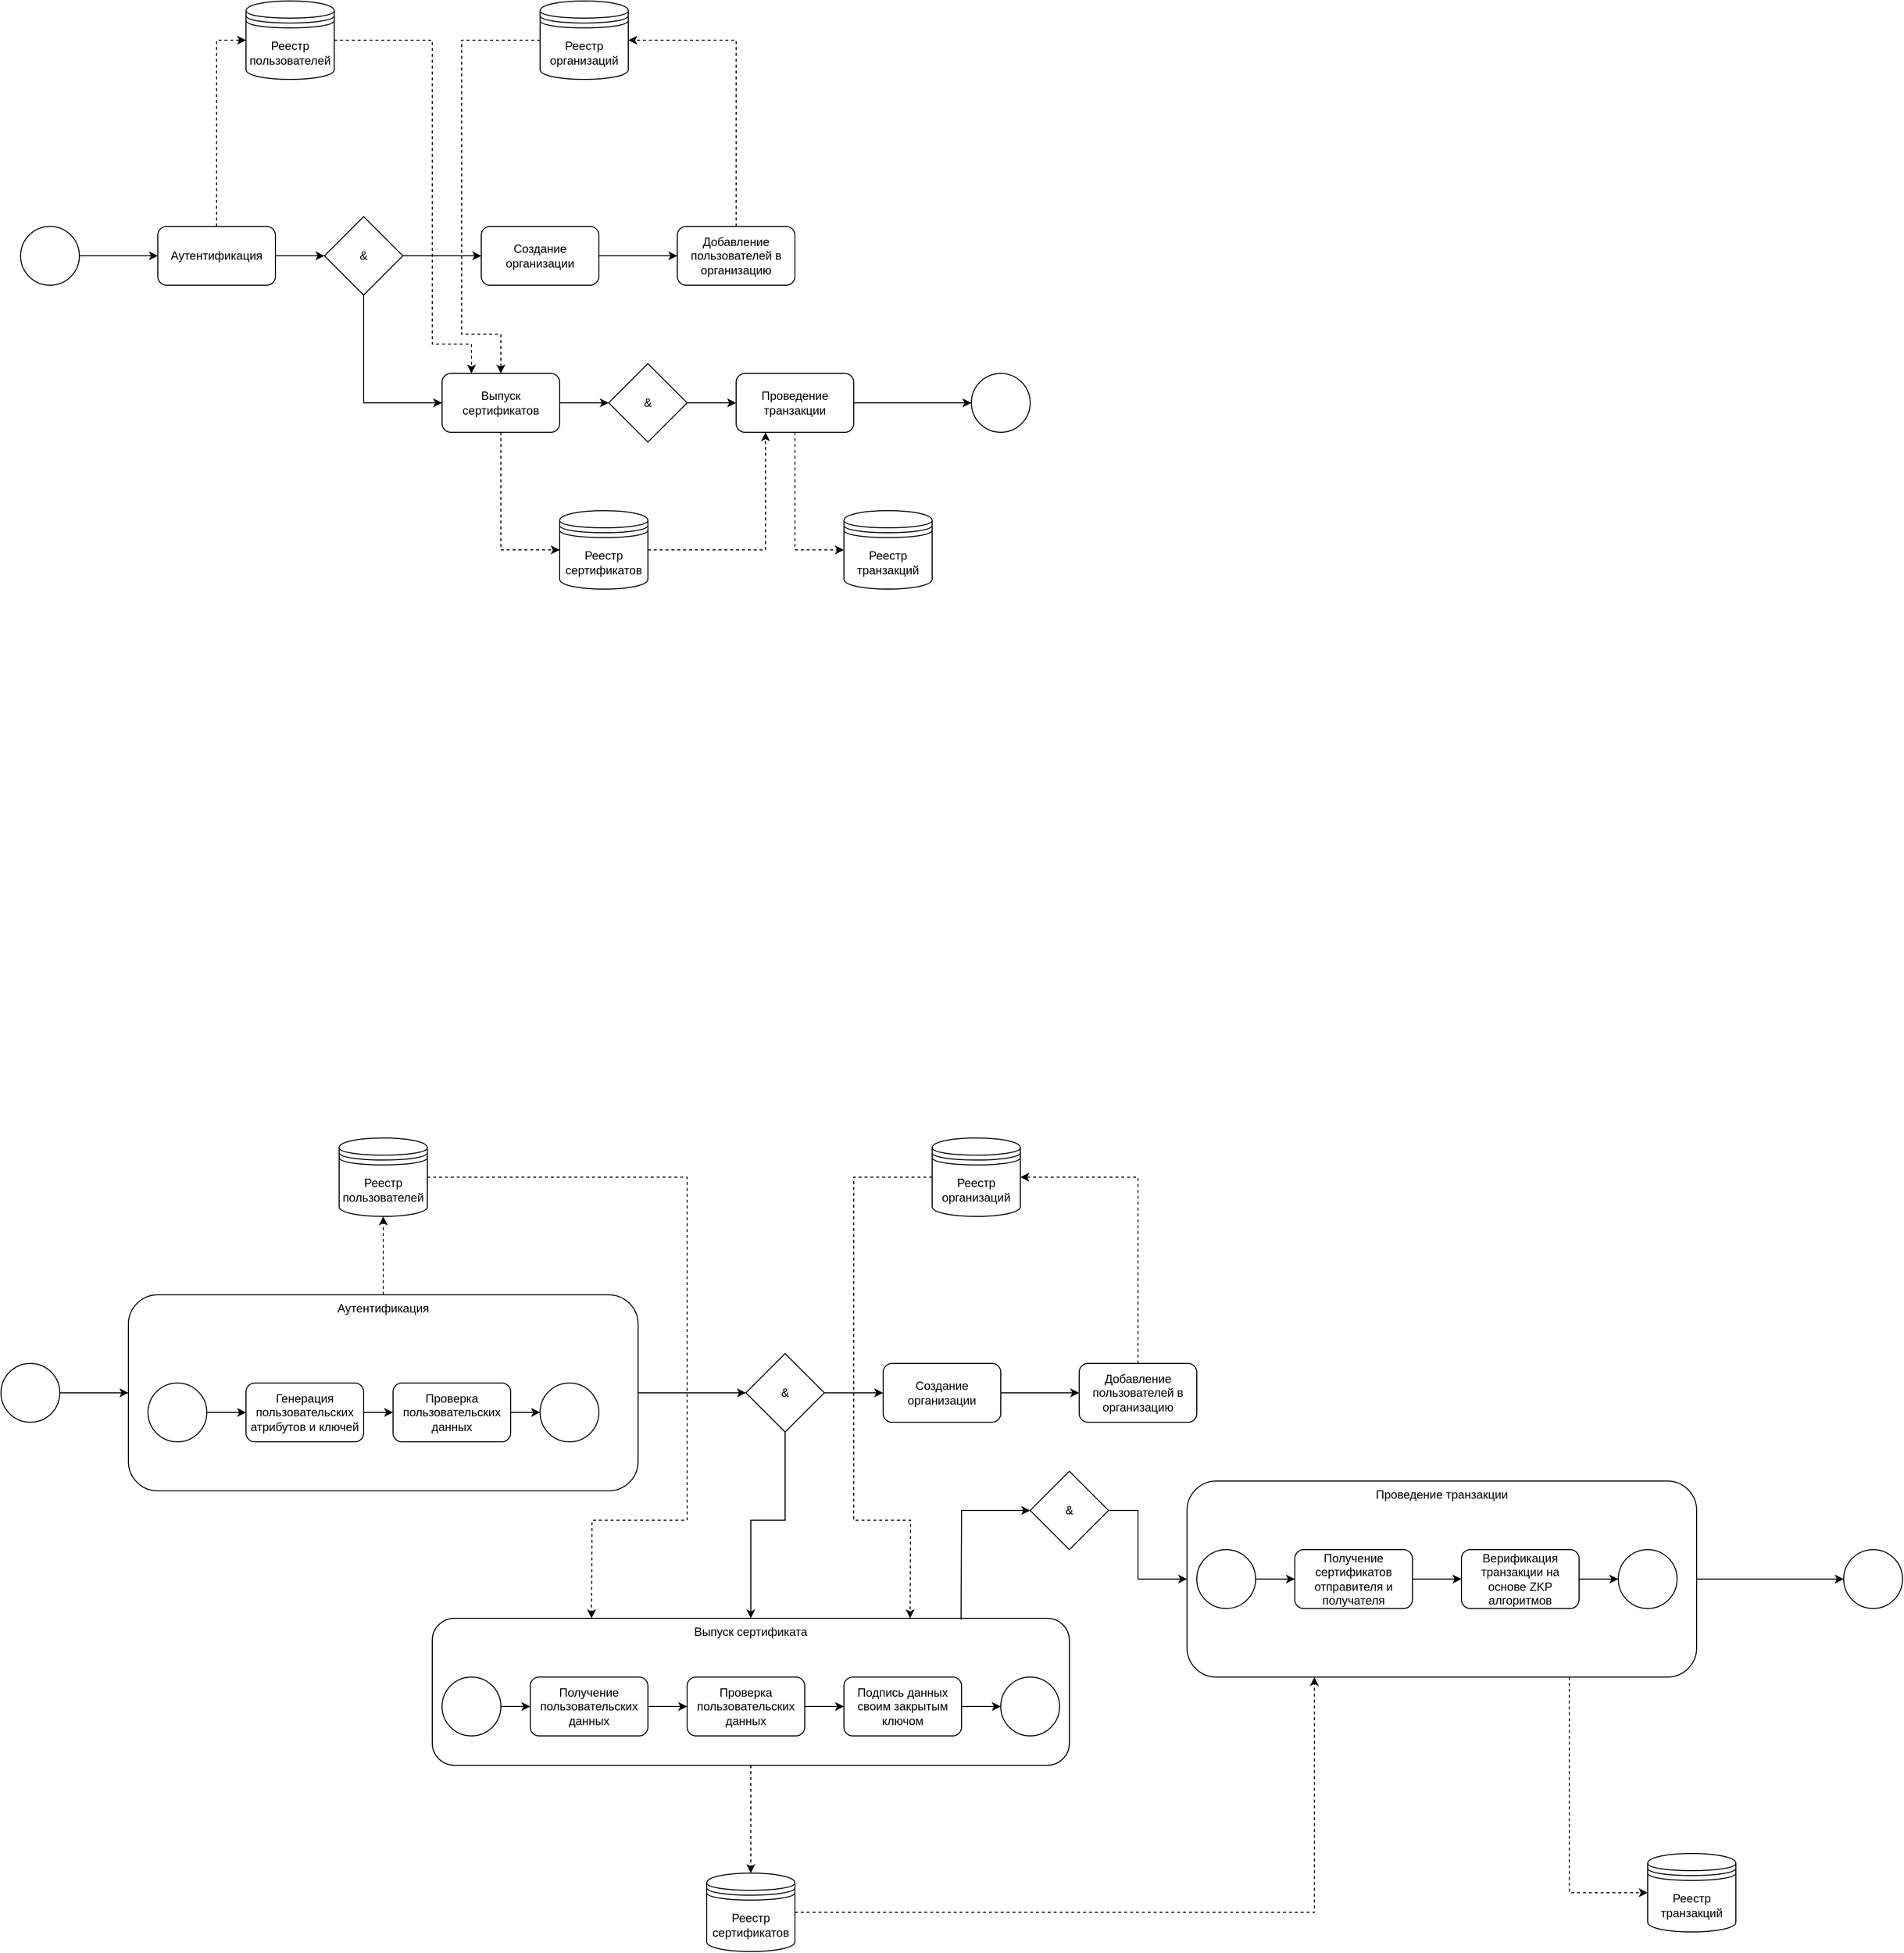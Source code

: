 <mxfile version="22.1.16" type="device">
  <diagram name="Страница — 1" id="9BpusU8XdxItvGW87dya">
    <mxGraphModel dx="2206" dy="1298" grid="1" gridSize="10" guides="1" tooltips="1" connect="1" arrows="1" fold="1" page="1" pageScale="1" pageWidth="827" pageHeight="1169" math="0" shadow="0">
      <root>
        <mxCell id="0" />
        <mxCell id="1" parent="0" />
        <mxCell id="NU05FTyYeji_VZMA1Zw4-2" value="" style="ellipse;whiteSpace=wrap;html=1;aspect=fixed;" vertex="1" parent="1">
          <mxGeometry x="80" y="330" width="60" height="60" as="geometry" />
        </mxCell>
        <mxCell id="NU05FTyYeji_VZMA1Zw4-3" value="Аутентификация" style="rounded=1;whiteSpace=wrap;html=1;" vertex="1" parent="1">
          <mxGeometry x="220" y="330" width="120" height="60" as="geometry" />
        </mxCell>
        <mxCell id="NU05FTyYeji_VZMA1Zw4-4" value="Реестр пользователей" style="shape=datastore;whiteSpace=wrap;html=1;" vertex="1" parent="1">
          <mxGeometry x="310" y="100" width="90" height="80" as="geometry" />
        </mxCell>
        <mxCell id="NU05FTyYeji_VZMA1Zw4-5" value="" style="endArrow=classic;html=1;rounded=0;dashed=1;exitX=0.5;exitY=0;exitDx=0;exitDy=0;entryX=0;entryY=0.5;entryDx=0;entryDy=0;" edge="1" parent="1" source="NU05FTyYeji_VZMA1Zw4-3" target="NU05FTyYeji_VZMA1Zw4-4">
          <mxGeometry width="50" height="50" relative="1" as="geometry">
            <mxPoint x="390" y="180" as="sourcePoint" />
            <mxPoint x="440" y="130" as="targetPoint" />
            <Array as="points">
              <mxPoint x="280" y="140" />
            </Array>
          </mxGeometry>
        </mxCell>
        <mxCell id="NU05FTyYeji_VZMA1Zw4-6" value="" style="endArrow=classic;html=1;rounded=0;exitX=1;exitY=0.5;exitDx=0;exitDy=0;entryX=0;entryY=0.5;entryDx=0;entryDy=0;" edge="1" parent="1" source="NU05FTyYeji_VZMA1Zw4-2" target="NU05FTyYeji_VZMA1Zw4-3">
          <mxGeometry width="50" height="50" relative="1" as="geometry">
            <mxPoint x="390" y="180" as="sourcePoint" />
            <mxPoint x="440" y="130" as="targetPoint" />
          </mxGeometry>
        </mxCell>
        <mxCell id="NU05FTyYeji_VZMA1Zw4-7" value="Создание организации" style="rounded=1;whiteSpace=wrap;html=1;" vertex="1" parent="1">
          <mxGeometry x="550" y="330" width="120" height="60" as="geometry" />
        </mxCell>
        <mxCell id="NU05FTyYeji_VZMA1Zw4-8" value="Добавление пользователей в организацию" style="rounded=1;whiteSpace=wrap;html=1;" vertex="1" parent="1">
          <mxGeometry x="750" y="330" width="120" height="60" as="geometry" />
        </mxCell>
        <mxCell id="NU05FTyYeji_VZMA1Zw4-9" value="Реестр организаций" style="shape=datastore;whiteSpace=wrap;html=1;" vertex="1" parent="1">
          <mxGeometry x="610" y="100" width="90" height="80" as="geometry" />
        </mxCell>
        <mxCell id="NU05FTyYeji_VZMA1Zw4-10" value="&amp;amp;" style="rhombus;whiteSpace=wrap;html=1;" vertex="1" parent="1">
          <mxGeometry x="390" y="320" width="80" height="80" as="geometry" />
        </mxCell>
        <mxCell id="NU05FTyYeji_VZMA1Zw4-11" value="" style="endArrow=classic;html=1;rounded=0;exitX=0.5;exitY=0;exitDx=0;exitDy=0;entryX=1;entryY=0.5;entryDx=0;entryDy=0;dashed=1;" edge="1" parent="1" source="NU05FTyYeji_VZMA1Zw4-8" target="NU05FTyYeji_VZMA1Zw4-9">
          <mxGeometry width="50" height="50" relative="1" as="geometry">
            <mxPoint x="670" y="420" as="sourcePoint" />
            <mxPoint x="720" y="370" as="targetPoint" />
            <Array as="points">
              <mxPoint x="810" y="140" />
            </Array>
          </mxGeometry>
        </mxCell>
        <mxCell id="NU05FTyYeji_VZMA1Zw4-12" value="" style="endArrow=classic;html=1;rounded=0;exitX=1;exitY=0.5;exitDx=0;exitDy=0;entryX=0;entryY=0.5;entryDx=0;entryDy=0;" edge="1" parent="1" source="NU05FTyYeji_VZMA1Zw4-3" target="NU05FTyYeji_VZMA1Zw4-10">
          <mxGeometry width="50" height="50" relative="1" as="geometry">
            <mxPoint x="670" y="420" as="sourcePoint" />
            <mxPoint x="720" y="370" as="targetPoint" />
          </mxGeometry>
        </mxCell>
        <mxCell id="NU05FTyYeji_VZMA1Zw4-13" value="" style="endArrow=classic;html=1;rounded=0;exitX=1;exitY=0.5;exitDx=0;exitDy=0;entryX=0;entryY=0.5;entryDx=0;entryDy=0;" edge="1" parent="1" source="NU05FTyYeji_VZMA1Zw4-10" target="NU05FTyYeji_VZMA1Zw4-7">
          <mxGeometry width="50" height="50" relative="1" as="geometry">
            <mxPoint x="670" y="420" as="sourcePoint" />
            <mxPoint x="720" y="370" as="targetPoint" />
          </mxGeometry>
        </mxCell>
        <mxCell id="NU05FTyYeji_VZMA1Zw4-14" value="" style="endArrow=classic;html=1;rounded=0;exitX=1;exitY=0.5;exitDx=0;exitDy=0;entryX=0;entryY=0.5;entryDx=0;entryDy=0;" edge="1" parent="1" source="NU05FTyYeji_VZMA1Zw4-7" target="NU05FTyYeji_VZMA1Zw4-8">
          <mxGeometry width="50" height="50" relative="1" as="geometry">
            <mxPoint x="670" y="420" as="sourcePoint" />
            <mxPoint x="720" y="370" as="targetPoint" />
          </mxGeometry>
        </mxCell>
        <mxCell id="NU05FTyYeji_VZMA1Zw4-15" value="Выпуск сертификатов" style="rounded=1;whiteSpace=wrap;html=1;" vertex="1" parent="1">
          <mxGeometry x="510" y="480" width="120" height="60" as="geometry" />
        </mxCell>
        <mxCell id="NU05FTyYeji_VZMA1Zw4-16" value="Проведение транзакции" style="rounded=1;whiteSpace=wrap;html=1;" vertex="1" parent="1">
          <mxGeometry x="810" y="480" width="120" height="60" as="geometry" />
        </mxCell>
        <mxCell id="NU05FTyYeji_VZMA1Zw4-17" value="" style="endArrow=classic;html=1;rounded=0;exitX=0.5;exitY=1;exitDx=0;exitDy=0;entryX=0;entryY=0.5;entryDx=0;entryDy=0;" edge="1" parent="1" source="NU05FTyYeji_VZMA1Zw4-10" target="NU05FTyYeji_VZMA1Zw4-15">
          <mxGeometry width="50" height="50" relative="1" as="geometry">
            <mxPoint x="670" y="420" as="sourcePoint" />
            <mxPoint x="720" y="370" as="targetPoint" />
            <Array as="points">
              <mxPoint x="430" y="510" />
            </Array>
          </mxGeometry>
        </mxCell>
        <mxCell id="NU05FTyYeji_VZMA1Zw4-18" value="&amp;amp;" style="rhombus;whiteSpace=wrap;html=1;" vertex="1" parent="1">
          <mxGeometry x="680" y="470" width="80" height="80" as="geometry" />
        </mxCell>
        <mxCell id="NU05FTyYeji_VZMA1Zw4-19" value="" style="endArrow=classic;html=1;rounded=0;exitX=1;exitY=0.5;exitDx=0;exitDy=0;entryX=0;entryY=0.5;entryDx=0;entryDy=0;" edge="1" parent="1" source="NU05FTyYeji_VZMA1Zw4-15" target="NU05FTyYeji_VZMA1Zw4-18">
          <mxGeometry width="50" height="50" relative="1" as="geometry">
            <mxPoint x="670" y="420" as="sourcePoint" />
            <mxPoint x="720" y="370" as="targetPoint" />
          </mxGeometry>
        </mxCell>
        <mxCell id="NU05FTyYeji_VZMA1Zw4-21" value="" style="endArrow=classic;html=1;rounded=0;exitX=0;exitY=0.5;exitDx=0;exitDy=0;entryX=0.5;entryY=0;entryDx=0;entryDy=0;dashed=1;" edge="1" parent="1" source="NU05FTyYeji_VZMA1Zw4-9" target="NU05FTyYeji_VZMA1Zw4-15">
          <mxGeometry width="50" height="50" relative="1" as="geometry">
            <mxPoint x="670" y="420" as="sourcePoint" />
            <mxPoint x="720" y="370" as="targetPoint" />
            <Array as="points">
              <mxPoint x="530" y="140" />
              <mxPoint x="530" y="300" />
              <mxPoint x="530" y="440" />
              <mxPoint x="570" y="440" />
            </Array>
          </mxGeometry>
        </mxCell>
        <mxCell id="NU05FTyYeji_VZMA1Zw4-22" value="" style="endArrow=classic;html=1;rounded=0;exitX=1;exitY=0.5;exitDx=0;exitDy=0;entryX=0.25;entryY=0;entryDx=0;entryDy=0;dashed=1;" edge="1" parent="1" source="NU05FTyYeji_VZMA1Zw4-4" target="NU05FTyYeji_VZMA1Zw4-15">
          <mxGeometry width="50" height="50" relative="1" as="geometry">
            <mxPoint x="670" y="420" as="sourcePoint" />
            <mxPoint x="720" y="370" as="targetPoint" />
            <Array as="points">
              <mxPoint x="500" y="140" />
              <mxPoint x="500" y="450" />
              <mxPoint x="540" y="450" />
            </Array>
          </mxGeometry>
        </mxCell>
        <mxCell id="NU05FTyYeji_VZMA1Zw4-23" value="Реестр сертификатов" style="shape=datastore;whiteSpace=wrap;html=1;" vertex="1" parent="1">
          <mxGeometry x="630" y="620" width="90" height="80" as="geometry" />
        </mxCell>
        <mxCell id="NU05FTyYeji_VZMA1Zw4-24" value="" style="ellipse;whiteSpace=wrap;html=1;aspect=fixed;" vertex="1" parent="1">
          <mxGeometry x="1050" y="480" width="60" height="60" as="geometry" />
        </mxCell>
        <mxCell id="NU05FTyYeji_VZMA1Zw4-25" value="" style="endArrow=classic;html=1;rounded=0;entryX=0;entryY=0.5;entryDx=0;entryDy=0;exitX=1;exitY=0.5;exitDx=0;exitDy=0;" edge="1" parent="1" source="NU05FTyYeji_VZMA1Zw4-16" target="NU05FTyYeji_VZMA1Zw4-24">
          <mxGeometry width="50" height="50" relative="1" as="geometry">
            <mxPoint x="670" y="420" as="sourcePoint" />
            <mxPoint x="720" y="370" as="targetPoint" />
          </mxGeometry>
        </mxCell>
        <mxCell id="NU05FTyYeji_VZMA1Zw4-26" value="" style="endArrow=classic;html=1;rounded=0;exitX=1;exitY=0.5;exitDx=0;exitDy=0;entryX=0;entryY=0.5;entryDx=0;entryDy=0;" edge="1" parent="1" source="NU05FTyYeji_VZMA1Zw4-18" target="NU05FTyYeji_VZMA1Zw4-16">
          <mxGeometry width="50" height="50" relative="1" as="geometry">
            <mxPoint x="670" y="420" as="sourcePoint" />
            <mxPoint x="720" y="370" as="targetPoint" />
          </mxGeometry>
        </mxCell>
        <mxCell id="NU05FTyYeji_VZMA1Zw4-27" value="Реестр транзакций" style="shape=datastore;whiteSpace=wrap;html=1;" vertex="1" parent="1">
          <mxGeometry x="920" y="620" width="90" height="80" as="geometry" />
        </mxCell>
        <mxCell id="NU05FTyYeji_VZMA1Zw4-28" value="" style="endArrow=classic;html=1;rounded=0;exitX=0.5;exitY=1;exitDx=0;exitDy=0;entryX=0;entryY=0.5;entryDx=0;entryDy=0;dashed=1;" edge="1" parent="1" source="NU05FTyYeji_VZMA1Zw4-15" target="NU05FTyYeji_VZMA1Zw4-23">
          <mxGeometry width="50" height="50" relative="1" as="geometry">
            <mxPoint x="670" y="420" as="sourcePoint" />
            <mxPoint x="720" y="370" as="targetPoint" />
            <Array as="points">
              <mxPoint x="570" y="660" />
            </Array>
          </mxGeometry>
        </mxCell>
        <mxCell id="NU05FTyYeji_VZMA1Zw4-29" value="" style="endArrow=classic;html=1;rounded=0;exitX=0.5;exitY=1;exitDx=0;exitDy=0;entryX=0;entryY=0.5;entryDx=0;entryDy=0;dashed=1;" edge="1" parent="1" source="NU05FTyYeji_VZMA1Zw4-16" target="NU05FTyYeji_VZMA1Zw4-27">
          <mxGeometry width="50" height="50" relative="1" as="geometry">
            <mxPoint x="670" y="420" as="sourcePoint" />
            <mxPoint x="720" y="370" as="targetPoint" />
            <Array as="points">
              <mxPoint x="870" y="660" />
            </Array>
          </mxGeometry>
        </mxCell>
        <mxCell id="NU05FTyYeji_VZMA1Zw4-30" value="" style="ellipse;whiteSpace=wrap;html=1;aspect=fixed;" vertex="1" parent="1">
          <mxGeometry x="60" y="1490" width="60" height="60" as="geometry" />
        </mxCell>
        <mxCell id="NU05FTyYeji_VZMA1Zw4-31" value="Аутентификация" style="rounded=1;whiteSpace=wrap;html=1;verticalAlign=top;" vertex="1" parent="1">
          <mxGeometry x="190" y="1420" width="520" height="200" as="geometry" />
        </mxCell>
        <mxCell id="NU05FTyYeji_VZMA1Zw4-32" value="Реестр пользователей" style="shape=datastore;whiteSpace=wrap;html=1;" vertex="1" parent="1">
          <mxGeometry x="405" y="1260" width="90" height="80" as="geometry" />
        </mxCell>
        <mxCell id="NU05FTyYeji_VZMA1Zw4-33" value="" style="ellipse;whiteSpace=wrap;html=1;aspect=fixed;" vertex="1" parent="1">
          <mxGeometry x="210" y="1510" width="60" height="60" as="geometry" />
        </mxCell>
        <mxCell id="NU05FTyYeji_VZMA1Zw4-34" value="Генерация пользовательских атрибутов и ключей" style="rounded=1;whiteSpace=wrap;html=1;" vertex="1" parent="1">
          <mxGeometry x="310" y="1510" width="120" height="60" as="geometry" />
        </mxCell>
        <mxCell id="NU05FTyYeji_VZMA1Zw4-35" value="Проверка пользовательских данных" style="rounded=1;whiteSpace=wrap;html=1;" vertex="1" parent="1">
          <mxGeometry x="460" y="1510" width="120" height="60" as="geometry" />
        </mxCell>
        <mxCell id="NU05FTyYeji_VZMA1Zw4-36" value="" style="ellipse;whiteSpace=wrap;html=1;aspect=fixed;" vertex="1" parent="1">
          <mxGeometry x="610" y="1510" width="60" height="60" as="geometry" />
        </mxCell>
        <mxCell id="NU05FTyYeji_VZMA1Zw4-38" value="" style="endArrow=classic;html=1;rounded=0;exitX=1;exitY=0.5;exitDx=0;exitDy=0;entryX=0;entryY=0.5;entryDx=0;entryDy=0;" edge="1" parent="1" source="NU05FTyYeji_VZMA1Zw4-33" target="NU05FTyYeji_VZMA1Zw4-34">
          <mxGeometry width="50" height="50" relative="1" as="geometry">
            <mxPoint x="540" y="1510" as="sourcePoint" />
            <mxPoint x="590" y="1460" as="targetPoint" />
          </mxGeometry>
        </mxCell>
        <mxCell id="NU05FTyYeji_VZMA1Zw4-39" value="" style="endArrow=classic;html=1;rounded=0;exitX=1;exitY=0.5;exitDx=0;exitDy=0;entryX=0;entryY=0.5;entryDx=0;entryDy=0;" edge="1" parent="1" source="NU05FTyYeji_VZMA1Zw4-34" target="NU05FTyYeji_VZMA1Zw4-35">
          <mxGeometry width="50" height="50" relative="1" as="geometry">
            <mxPoint x="540" y="1510" as="sourcePoint" />
            <mxPoint x="590" y="1460" as="targetPoint" />
          </mxGeometry>
        </mxCell>
        <mxCell id="NU05FTyYeji_VZMA1Zw4-40" value="" style="endArrow=classic;html=1;rounded=0;exitX=1;exitY=0.5;exitDx=0;exitDy=0;entryX=0;entryY=0.5;entryDx=0;entryDy=0;" edge="1" parent="1" source="NU05FTyYeji_VZMA1Zw4-35" target="NU05FTyYeji_VZMA1Zw4-36">
          <mxGeometry width="50" height="50" relative="1" as="geometry">
            <mxPoint x="540" y="1510" as="sourcePoint" />
            <mxPoint x="590" y="1460" as="targetPoint" />
          </mxGeometry>
        </mxCell>
        <mxCell id="NU05FTyYeji_VZMA1Zw4-41" value="" style="endArrow=classic;html=1;rounded=0;exitX=0.5;exitY=0;exitDx=0;exitDy=0;entryX=0.5;entryY=1;entryDx=0;entryDy=0;dashed=1;" edge="1" parent="1" source="NU05FTyYeji_VZMA1Zw4-31" target="NU05FTyYeji_VZMA1Zw4-32">
          <mxGeometry width="50" height="50" relative="1" as="geometry">
            <mxPoint x="580" y="1410" as="sourcePoint" />
            <mxPoint x="630" y="1360" as="targetPoint" />
          </mxGeometry>
        </mxCell>
        <mxCell id="NU05FTyYeji_VZMA1Zw4-42" value="" style="endArrow=classic;html=1;rounded=0;exitX=1;exitY=0.5;exitDx=0;exitDy=0;entryX=0;entryY=0.5;entryDx=0;entryDy=0;" edge="1" parent="1" source="NU05FTyYeji_VZMA1Zw4-30" target="NU05FTyYeji_VZMA1Zw4-31">
          <mxGeometry width="50" height="50" relative="1" as="geometry">
            <mxPoint x="580" y="1410" as="sourcePoint" />
            <mxPoint x="630" y="1360" as="targetPoint" />
          </mxGeometry>
        </mxCell>
        <mxCell id="NU05FTyYeji_VZMA1Zw4-43" value="Реестр организаций" style="shape=datastore;whiteSpace=wrap;html=1;" vertex="1" parent="1">
          <mxGeometry x="1010" y="1260" width="90" height="80" as="geometry" />
        </mxCell>
        <mxCell id="NU05FTyYeji_VZMA1Zw4-44" value="Реестр сертификатов" style="shape=datastore;whiteSpace=wrap;html=1;" vertex="1" parent="1">
          <mxGeometry x="780" y="2010" width="90" height="80" as="geometry" />
        </mxCell>
        <mxCell id="NU05FTyYeji_VZMA1Zw4-45" value="Реестр транзакций" style="shape=datastore;whiteSpace=wrap;html=1;" vertex="1" parent="1">
          <mxGeometry x="1740" y="1990" width="90" height="80" as="geometry" />
        </mxCell>
        <mxCell id="NU05FTyYeji_VZMA1Zw4-46" value="&amp;amp;" style="rhombus;whiteSpace=wrap;html=1;" vertex="1" parent="1">
          <mxGeometry x="820" y="1480" width="80" height="80" as="geometry" />
        </mxCell>
        <mxCell id="NU05FTyYeji_VZMA1Zw4-47" value="" style="endArrow=classic;html=1;rounded=0;exitX=1;exitY=0.5;exitDx=0;exitDy=0;entryX=0;entryY=0.5;entryDx=0;entryDy=0;" edge="1" parent="1" source="NU05FTyYeji_VZMA1Zw4-31" target="NU05FTyYeji_VZMA1Zw4-46">
          <mxGeometry width="50" height="50" relative="1" as="geometry">
            <mxPoint x="580" y="1400" as="sourcePoint" />
            <mxPoint x="630" y="1350" as="targetPoint" />
          </mxGeometry>
        </mxCell>
        <mxCell id="NU05FTyYeji_VZMA1Zw4-48" value="Создание организации" style="rounded=1;whiteSpace=wrap;html=1;" vertex="1" parent="1">
          <mxGeometry x="960" y="1490" width="120" height="60" as="geometry" />
        </mxCell>
        <mxCell id="NU05FTyYeji_VZMA1Zw4-49" value="Добавление пользователей в организацию" style="rounded=1;whiteSpace=wrap;html=1;" vertex="1" parent="1">
          <mxGeometry x="1160" y="1490" width="120" height="60" as="geometry" />
        </mxCell>
        <mxCell id="NU05FTyYeji_VZMA1Zw4-50" value="" style="endArrow=classic;html=1;rounded=0;exitX=1;exitY=0.5;exitDx=0;exitDy=0;entryX=0;entryY=0.5;entryDx=0;entryDy=0;" edge="1" parent="1" source="NU05FTyYeji_VZMA1Zw4-48" target="NU05FTyYeji_VZMA1Zw4-49">
          <mxGeometry width="50" height="50" relative="1" as="geometry">
            <mxPoint x="1080" y="1580" as="sourcePoint" />
            <mxPoint x="1130" y="1530" as="targetPoint" />
          </mxGeometry>
        </mxCell>
        <mxCell id="NU05FTyYeji_VZMA1Zw4-51" value="" style="endArrow=classic;html=1;rounded=0;exitX=1;exitY=0.5;exitDx=0;exitDy=0;entryX=0;entryY=0.5;entryDx=0;entryDy=0;" edge="1" parent="1" source="NU05FTyYeji_VZMA1Zw4-46" target="NU05FTyYeji_VZMA1Zw4-48">
          <mxGeometry width="50" height="50" relative="1" as="geometry">
            <mxPoint x="580" y="1410" as="sourcePoint" />
            <mxPoint x="630" y="1360" as="targetPoint" />
          </mxGeometry>
        </mxCell>
        <mxCell id="NU05FTyYeji_VZMA1Zw4-52" value="" style="endArrow=classic;html=1;rounded=0;exitX=0.5;exitY=0;exitDx=0;exitDy=0;entryX=1;entryY=0.5;entryDx=0;entryDy=0;dashed=1;" edge="1" parent="1" source="NU05FTyYeji_VZMA1Zw4-49" target="NU05FTyYeji_VZMA1Zw4-43">
          <mxGeometry width="50" height="50" relative="1" as="geometry">
            <mxPoint x="1200" y="1490" as="sourcePoint" />
            <mxPoint x="1250" y="1440" as="targetPoint" />
            <Array as="points">
              <mxPoint x="1220" y="1300" />
            </Array>
          </mxGeometry>
        </mxCell>
        <mxCell id="NU05FTyYeji_VZMA1Zw4-53" value="Выпуск сертификата" style="rounded=1;whiteSpace=wrap;html=1;verticalAlign=top;" vertex="1" parent="1">
          <mxGeometry x="500" y="1750" width="650" height="150" as="geometry" />
        </mxCell>
        <mxCell id="NU05FTyYeji_VZMA1Zw4-54" value="" style="endArrow=classic;html=1;rounded=0;exitX=0.5;exitY=1;exitDx=0;exitDy=0;entryX=0.5;entryY=0;entryDx=0;entryDy=0;" edge="1" parent="1" source="NU05FTyYeji_VZMA1Zw4-46" target="NU05FTyYeji_VZMA1Zw4-53">
          <mxGeometry width="50" height="50" relative="1" as="geometry">
            <mxPoint x="680" y="1690" as="sourcePoint" />
            <mxPoint x="730" y="1640" as="targetPoint" />
            <Array as="points">
              <mxPoint x="860" y="1650" />
              <mxPoint x="825" y="1650" />
            </Array>
          </mxGeometry>
        </mxCell>
        <mxCell id="NU05FTyYeji_VZMA1Zw4-55" value="" style="endArrow=classic;html=1;rounded=0;exitX=0;exitY=0.5;exitDx=0;exitDy=0;dashed=1;entryX=0.75;entryY=0;entryDx=0;entryDy=0;" edge="1" parent="1" source="NU05FTyYeji_VZMA1Zw4-43" target="NU05FTyYeji_VZMA1Zw4-53">
          <mxGeometry width="50" height="50" relative="1" as="geometry">
            <mxPoint x="680" y="1690" as="sourcePoint" />
            <mxPoint x="990" y="1750" as="targetPoint" />
            <Array as="points">
              <mxPoint x="930" y="1300" />
              <mxPoint x="930" y="1650" />
              <mxPoint x="988" y="1650" />
            </Array>
          </mxGeometry>
        </mxCell>
        <mxCell id="NU05FTyYeji_VZMA1Zw4-56" value="" style="endArrow=classic;html=1;rounded=0;exitX=1;exitY=0.5;exitDx=0;exitDy=0;entryX=0.25;entryY=0;entryDx=0;entryDy=0;dashed=1;" edge="1" parent="1" source="NU05FTyYeji_VZMA1Zw4-32" target="NU05FTyYeji_VZMA1Zw4-53">
          <mxGeometry width="50" height="50" relative="1" as="geometry">
            <mxPoint x="680" y="1690" as="sourcePoint" />
            <mxPoint x="730" y="1640" as="targetPoint" />
            <Array as="points">
              <mxPoint x="760" y="1300" />
              <mxPoint x="760" y="1650" />
              <mxPoint x="663" y="1650" />
            </Array>
          </mxGeometry>
        </mxCell>
        <mxCell id="NU05FTyYeji_VZMA1Zw4-57" value="" style="ellipse;whiteSpace=wrap;html=1;aspect=fixed;" vertex="1" parent="1">
          <mxGeometry x="510" y="1810" width="60" height="60" as="geometry" />
        </mxCell>
        <mxCell id="NU05FTyYeji_VZMA1Zw4-58" value="" style="ellipse;whiteSpace=wrap;html=1;aspect=fixed;" vertex="1" parent="1">
          <mxGeometry x="1080" y="1810" width="60" height="60" as="geometry" />
        </mxCell>
        <mxCell id="NU05FTyYeji_VZMA1Zw4-59" value="Получение пользовательских данных" style="rounded=1;whiteSpace=wrap;html=1;" vertex="1" parent="1">
          <mxGeometry x="600" y="1810" width="120" height="60" as="geometry" />
        </mxCell>
        <mxCell id="NU05FTyYeji_VZMA1Zw4-61" value="Проверка пользовательских данных" style="rounded=1;whiteSpace=wrap;html=1;" vertex="1" parent="1">
          <mxGeometry x="760" y="1810" width="120" height="60" as="geometry" />
        </mxCell>
        <mxCell id="NU05FTyYeji_VZMA1Zw4-62" value="Подпись данных своим закрытым ключом" style="rounded=1;whiteSpace=wrap;html=1;" vertex="1" parent="1">
          <mxGeometry x="920" y="1810" width="120" height="60" as="geometry" />
        </mxCell>
        <mxCell id="NU05FTyYeji_VZMA1Zw4-63" value="" style="endArrow=classic;html=1;rounded=0;exitX=1;exitY=0.5;exitDx=0;exitDy=0;entryX=0;entryY=0.5;entryDx=0;entryDy=0;" edge="1" parent="1" source="NU05FTyYeji_VZMA1Zw4-57" target="NU05FTyYeji_VZMA1Zw4-59">
          <mxGeometry width="50" height="50" relative="1" as="geometry">
            <mxPoint x="760" y="1870" as="sourcePoint" />
            <mxPoint x="810" y="1820" as="targetPoint" />
          </mxGeometry>
        </mxCell>
        <mxCell id="NU05FTyYeji_VZMA1Zw4-64" value="" style="endArrow=classic;html=1;rounded=0;exitX=1;exitY=0.5;exitDx=0;exitDy=0;entryX=0;entryY=0.5;entryDx=0;entryDy=0;" edge="1" parent="1" source="NU05FTyYeji_VZMA1Zw4-59" target="NU05FTyYeji_VZMA1Zw4-61">
          <mxGeometry width="50" height="50" relative="1" as="geometry">
            <mxPoint x="760" y="1870" as="sourcePoint" />
            <mxPoint x="810" y="1820" as="targetPoint" />
          </mxGeometry>
        </mxCell>
        <mxCell id="NU05FTyYeji_VZMA1Zw4-65" value="" style="endArrow=classic;html=1;rounded=0;exitX=1;exitY=0.5;exitDx=0;exitDy=0;entryX=0;entryY=0.5;entryDx=0;entryDy=0;" edge="1" parent="1" source="NU05FTyYeji_VZMA1Zw4-61" target="NU05FTyYeji_VZMA1Zw4-62">
          <mxGeometry width="50" height="50" relative="1" as="geometry">
            <mxPoint x="760" y="1870" as="sourcePoint" />
            <mxPoint x="810" y="1820" as="targetPoint" />
          </mxGeometry>
        </mxCell>
        <mxCell id="NU05FTyYeji_VZMA1Zw4-66" value="" style="endArrow=classic;html=1;rounded=0;exitX=1;exitY=0.5;exitDx=0;exitDy=0;entryX=0;entryY=0.5;entryDx=0;entryDy=0;" edge="1" parent="1" source="NU05FTyYeji_VZMA1Zw4-62" target="NU05FTyYeji_VZMA1Zw4-58">
          <mxGeometry width="50" height="50" relative="1" as="geometry">
            <mxPoint x="760" y="1870" as="sourcePoint" />
            <mxPoint x="810" y="1820" as="targetPoint" />
          </mxGeometry>
        </mxCell>
        <mxCell id="NU05FTyYeji_VZMA1Zw4-67" value="" style="endArrow=classic;html=1;rounded=0;exitX=0.5;exitY=1;exitDx=0;exitDy=0;entryX=0.5;entryY=0;entryDx=0;entryDy=0;dashed=1;" edge="1" parent="1" source="NU05FTyYeji_VZMA1Zw4-53" target="NU05FTyYeji_VZMA1Zw4-44">
          <mxGeometry width="50" height="50" relative="1" as="geometry">
            <mxPoint x="760" y="1870" as="sourcePoint" />
            <mxPoint x="810" y="1820" as="targetPoint" />
          </mxGeometry>
        </mxCell>
        <mxCell id="NU05FTyYeji_VZMA1Zw4-68" value="Проведение транзакции" style="rounded=1;whiteSpace=wrap;html=1;verticalAlign=top;" vertex="1" parent="1">
          <mxGeometry x="1270" y="1610" width="520" height="200" as="geometry" />
        </mxCell>
        <mxCell id="NU05FTyYeji_VZMA1Zw4-69" value="" style="ellipse;whiteSpace=wrap;html=1;aspect=fixed;" vertex="1" parent="1">
          <mxGeometry x="1280" y="1680" width="60" height="60" as="geometry" />
        </mxCell>
        <mxCell id="NU05FTyYeji_VZMA1Zw4-70" value="" style="ellipse;whiteSpace=wrap;html=1;aspect=fixed;" vertex="1" parent="1">
          <mxGeometry x="1710" y="1680" width="60" height="60" as="geometry" />
        </mxCell>
        <mxCell id="NU05FTyYeji_VZMA1Zw4-71" value="Получение сертификатов отправителя и получателя" style="rounded=1;whiteSpace=wrap;html=1;" vertex="1" parent="1">
          <mxGeometry x="1380" y="1680" width="120" height="60" as="geometry" />
        </mxCell>
        <mxCell id="NU05FTyYeji_VZMA1Zw4-72" value="" style="endArrow=classic;html=1;rounded=0;exitX=1;exitY=0.5;exitDx=0;exitDy=0;entryX=0.25;entryY=1;entryDx=0;entryDy=0;dashed=1;" edge="1" parent="1" source="NU05FTyYeji_VZMA1Zw4-23" target="NU05FTyYeji_VZMA1Zw4-16">
          <mxGeometry width="50" height="50" relative="1" as="geometry">
            <mxPoint x="840" y="790" as="sourcePoint" />
            <mxPoint x="890" y="740" as="targetPoint" />
            <Array as="points">
              <mxPoint x="840" y="660" />
            </Array>
          </mxGeometry>
        </mxCell>
        <mxCell id="NU05FTyYeji_VZMA1Zw4-73" value="" style="endArrow=classic;html=1;rounded=0;exitX=1;exitY=0.5;exitDx=0;exitDy=0;entryX=0.25;entryY=1;entryDx=0;entryDy=0;dashed=1;" edge="1" parent="1" source="NU05FTyYeji_VZMA1Zw4-44" target="NU05FTyYeji_VZMA1Zw4-68">
          <mxGeometry width="50" height="50" relative="1" as="geometry">
            <mxPoint x="1040" y="1780" as="sourcePoint" />
            <mxPoint x="1090" y="1730" as="targetPoint" />
            <Array as="points">
              <mxPoint x="1400" y="2050" />
              <mxPoint x="1400" y="1960" />
              <mxPoint x="1400" y="1880" />
            </Array>
          </mxGeometry>
        </mxCell>
        <mxCell id="NU05FTyYeji_VZMA1Zw4-74" value="Верификация транзакции на основе ZKP алгоритмов" style="rounded=1;whiteSpace=wrap;html=1;" vertex="1" parent="1">
          <mxGeometry x="1550" y="1680" width="120" height="60" as="geometry" />
        </mxCell>
        <mxCell id="NU05FTyYeji_VZMA1Zw4-75" value="" style="endArrow=classic;html=1;rounded=0;exitX=1;exitY=0.5;exitDx=0;exitDy=0;entryX=0;entryY=0.5;entryDx=0;entryDy=0;" edge="1" parent="1" source="NU05FTyYeji_VZMA1Zw4-69" target="NU05FTyYeji_VZMA1Zw4-71">
          <mxGeometry width="50" height="50" relative="1" as="geometry">
            <mxPoint x="1040" y="1780" as="sourcePoint" />
            <mxPoint x="1090" y="1730" as="targetPoint" />
          </mxGeometry>
        </mxCell>
        <mxCell id="NU05FTyYeji_VZMA1Zw4-76" value="&amp;amp;" style="rhombus;whiteSpace=wrap;html=1;" vertex="1" parent="1">
          <mxGeometry x="1110" y="1600" width="80" height="80" as="geometry" />
        </mxCell>
        <mxCell id="NU05FTyYeji_VZMA1Zw4-77" value="" style="endArrow=classic;html=1;rounded=0;exitX=0.83;exitY=0.008;exitDx=0;exitDy=0;exitPerimeter=0;entryX=0;entryY=0.5;entryDx=0;entryDy=0;" edge="1" parent="1" source="NU05FTyYeji_VZMA1Zw4-53" target="NU05FTyYeji_VZMA1Zw4-76">
          <mxGeometry width="50" height="50" relative="1" as="geometry">
            <mxPoint x="1040" y="1710" as="sourcePoint" />
            <mxPoint x="1090" y="1660" as="targetPoint" />
            <Array as="points">
              <mxPoint x="1040" y="1640" />
            </Array>
          </mxGeometry>
        </mxCell>
        <mxCell id="NU05FTyYeji_VZMA1Zw4-78" value="" style="endArrow=classic;html=1;rounded=0;exitX=1;exitY=0.5;exitDx=0;exitDy=0;entryX=0;entryY=0.5;entryDx=0;entryDy=0;" edge="1" parent="1" source="NU05FTyYeji_VZMA1Zw4-76" target="NU05FTyYeji_VZMA1Zw4-68">
          <mxGeometry width="50" height="50" relative="1" as="geometry">
            <mxPoint x="1040" y="1710" as="sourcePoint" />
            <mxPoint x="1090" y="1660" as="targetPoint" />
            <Array as="points">
              <mxPoint x="1220" y="1640" />
              <mxPoint x="1220" y="1710" />
            </Array>
          </mxGeometry>
        </mxCell>
        <mxCell id="NU05FTyYeji_VZMA1Zw4-79" value="" style="endArrow=classic;html=1;rounded=0;exitX=1;exitY=0.5;exitDx=0;exitDy=0;entryX=0;entryY=0.5;entryDx=0;entryDy=0;" edge="1" parent="1" source="NU05FTyYeji_VZMA1Zw4-71" target="NU05FTyYeji_VZMA1Zw4-74">
          <mxGeometry width="50" height="50" relative="1" as="geometry">
            <mxPoint x="1260" y="1750" as="sourcePoint" />
            <mxPoint x="1310" y="1700" as="targetPoint" />
          </mxGeometry>
        </mxCell>
        <mxCell id="NU05FTyYeji_VZMA1Zw4-80" value="" style="endArrow=classic;html=1;rounded=0;exitX=1;exitY=0.5;exitDx=0;exitDy=0;entryX=0;entryY=0.5;entryDx=0;entryDy=0;" edge="1" parent="1" source="NU05FTyYeji_VZMA1Zw4-74" target="NU05FTyYeji_VZMA1Zw4-70">
          <mxGeometry width="50" height="50" relative="1" as="geometry">
            <mxPoint x="1260" y="1750" as="sourcePoint" />
            <mxPoint x="1310" y="1700" as="targetPoint" />
          </mxGeometry>
        </mxCell>
        <mxCell id="NU05FTyYeji_VZMA1Zw4-81" value="" style="ellipse;whiteSpace=wrap;html=1;aspect=fixed;" vertex="1" parent="1">
          <mxGeometry x="1940" y="1680" width="60" height="60" as="geometry" />
        </mxCell>
        <mxCell id="NU05FTyYeji_VZMA1Zw4-82" value="" style="endArrow=classic;html=1;rounded=0;exitX=1;exitY=0.5;exitDx=0;exitDy=0;entryX=0;entryY=0.5;entryDx=0;entryDy=0;" edge="1" parent="1" source="NU05FTyYeji_VZMA1Zw4-68" target="NU05FTyYeji_VZMA1Zw4-81">
          <mxGeometry width="50" height="50" relative="1" as="geometry">
            <mxPoint x="1690" y="1570" as="sourcePoint" />
            <mxPoint x="1740" y="1520" as="targetPoint" />
          </mxGeometry>
        </mxCell>
        <mxCell id="NU05FTyYeji_VZMA1Zw4-83" value="" style="endArrow=classic;html=1;rounded=0;exitX=0.75;exitY=1;exitDx=0;exitDy=0;entryX=0;entryY=0.5;entryDx=0;entryDy=0;dashed=1;" edge="1" parent="1" source="NU05FTyYeji_VZMA1Zw4-68" target="NU05FTyYeji_VZMA1Zw4-45">
          <mxGeometry width="50" height="50" relative="1" as="geometry">
            <mxPoint x="1520" y="1700" as="sourcePoint" />
            <mxPoint x="1570" y="1650" as="targetPoint" />
            <Array as="points">
              <mxPoint x="1660" y="2030" />
            </Array>
          </mxGeometry>
        </mxCell>
      </root>
    </mxGraphModel>
  </diagram>
</mxfile>
